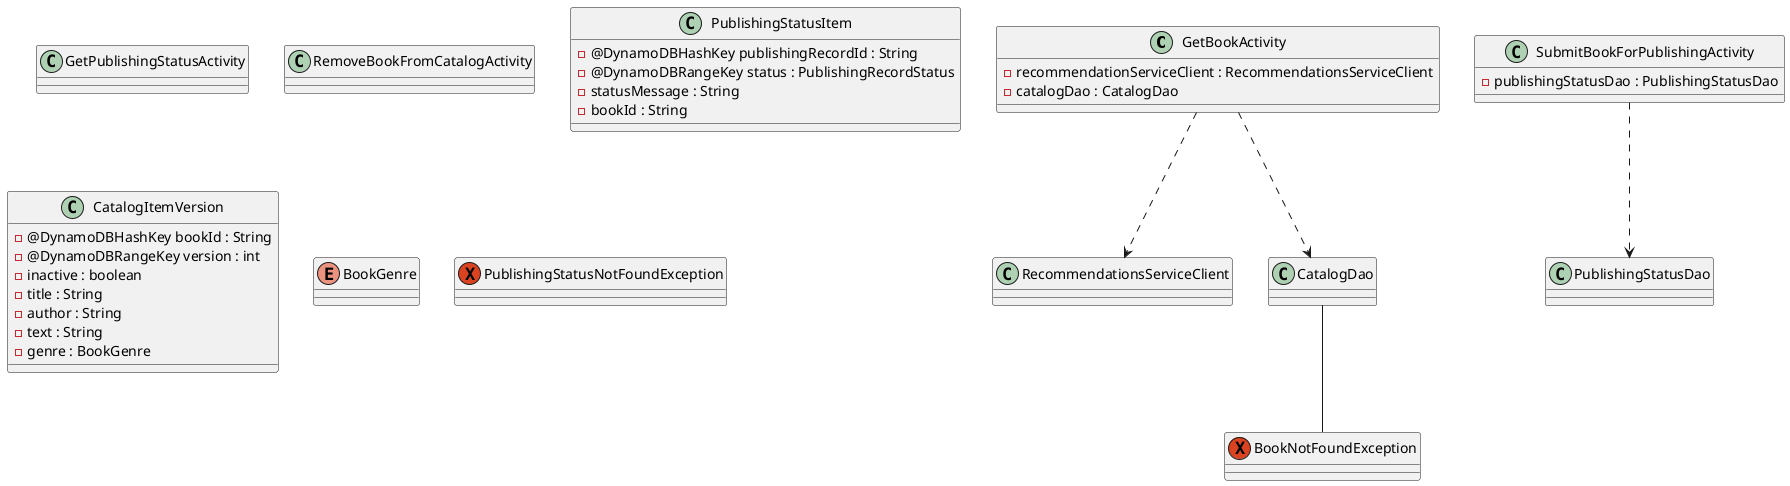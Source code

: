 @startuml
class GetBookActivity {
- recommendationServiceClient : RecommendationsServiceClient
- catalogDao : CatalogDao
}
class GetPublishingStatusActivity {
}

class RemoveBookFromCatalogActivity {
}

class SubmitBookForPublishingActivity {
- publishingStatusDao : PublishingStatusDao
}

class RecommendationsServiceClient {
}

class CatalogDao {
}

class PublishingStatusDao {
}

class PublishingStatusItem {

- @DynamoDBHashKey publishingRecordId : String
- @DynamoDBRangeKey status : PublishingRecordStatus
- statusMessage : String
- bookId : String
}

class CatalogItemVersion {
- @DynamoDBHashKey bookId : String
- @DynamoDBRangeKey version : int
- inactive : boolean
- title : String
- author : String
- text : String
- genre : BookGenre
}

enum BookGenre {
}

exception BookNotFoundException {
}

exception PublishingStatusNotFoundException {
}


GetBookActivity ..> RecommendationsServiceClient
GetBookActivity ..> CatalogDao
CatalogDao -- BookNotFoundException
SubmitBookForPublishingActivity ..> PublishingStatusDao
@enduml